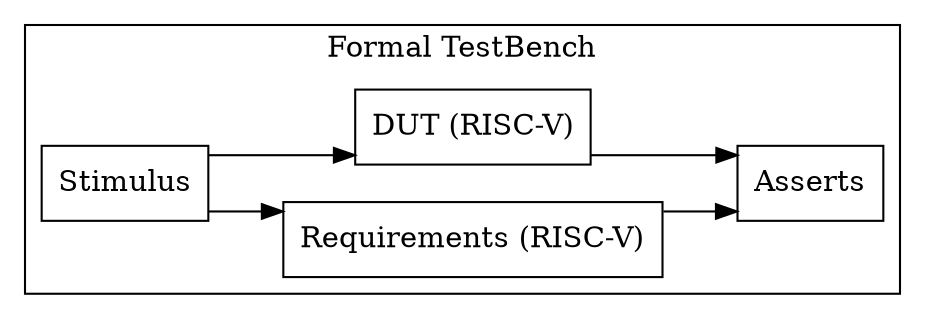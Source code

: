 digraph Project {
  // Introduction
  graph [rankdir = LR, splines=ortho];
  node[shape=record];

  // Blocks
  subgraph "cluster FormalTestBench" { label = "Formal TestBench";
    Stimulus[shape=box, label="Stimulus"];
    Requirements[shape=box, label="Requirements (RISC-V)"];
    DUT[shape=box, label="DUT (RISC-V)"];
    Asserts[shape=box, label="Asserts"];
  }

  // Sequence
  Stimulus -> Requirements;
  Stimulus -> DUT;
  Requirements -> Asserts;
  DUT -> Asserts;
}
